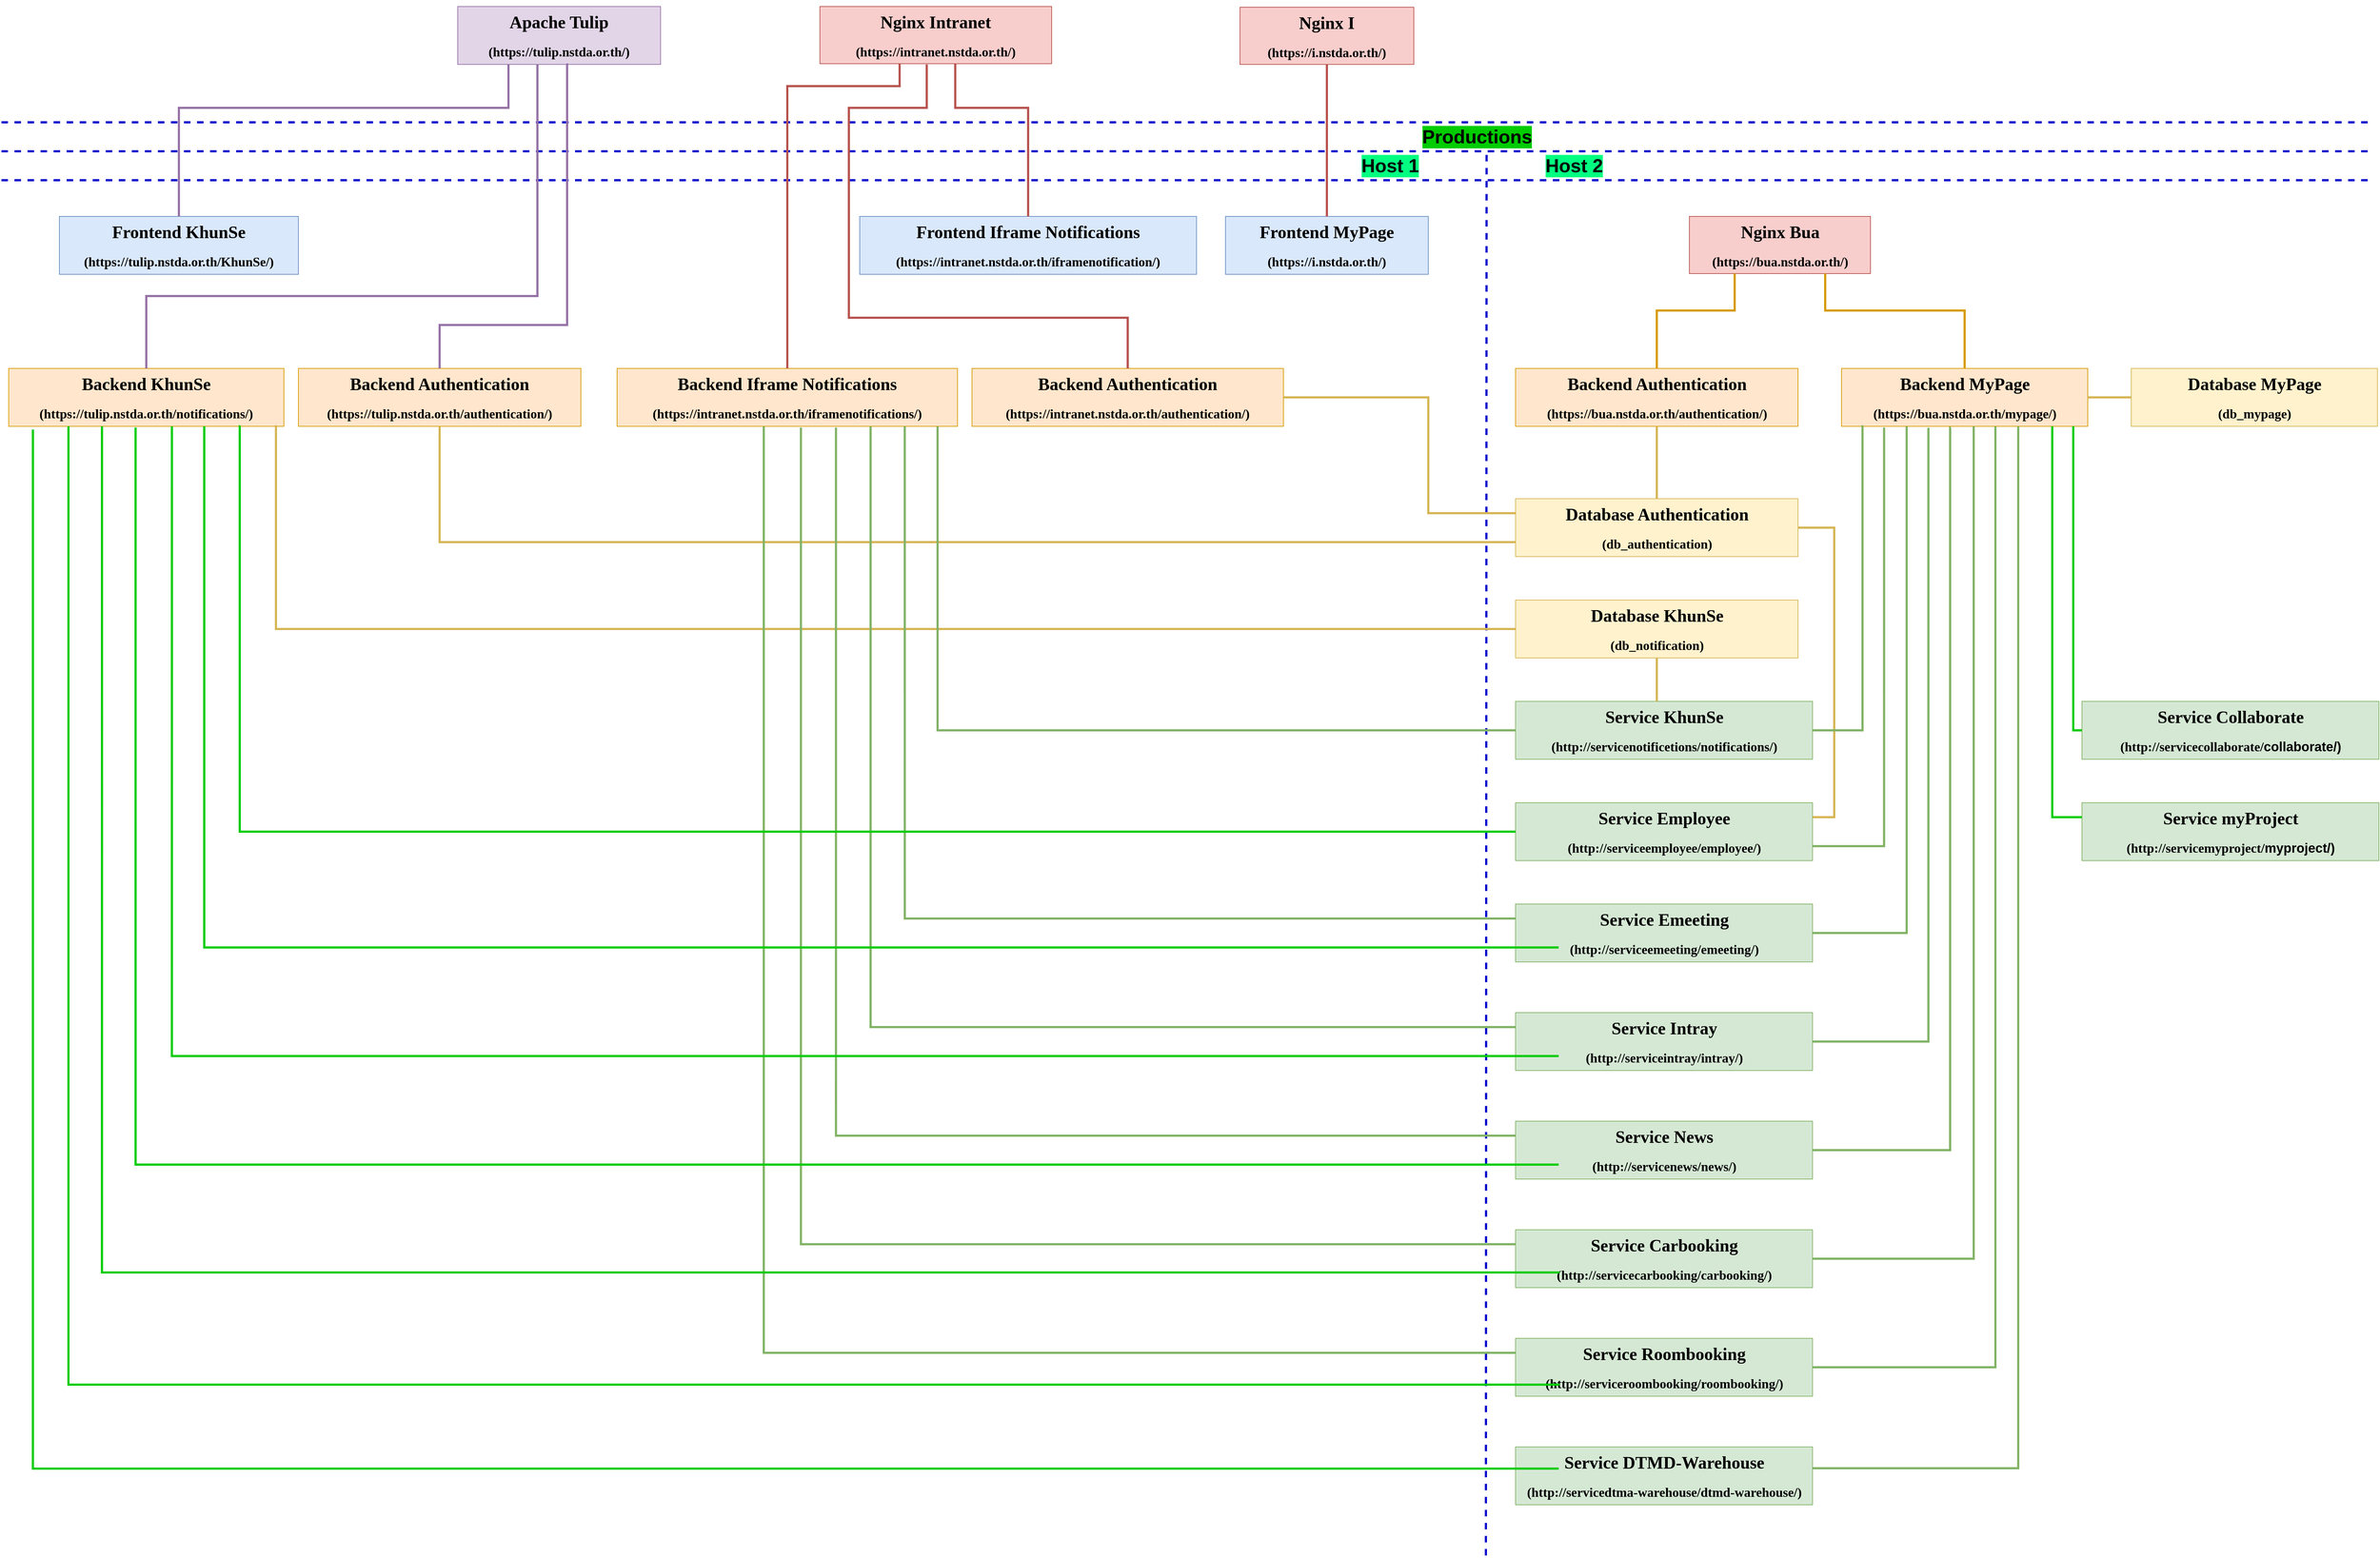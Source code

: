 <mxfile version="12.0.2" type="github" pages="1"><diagram id="PuvWTiWuYBsvPE7_PsKm" name="Page-1"><mxGraphModel dx="5520" dy="2437" grid="1" gridSize="10" guides="1" tooltips="1" connect="1" arrows="1" fold="1" page="1" pageScale="1" pageWidth="827" pageHeight="1169" math="0" shadow="0"><root><mxCell id="0"/><mxCell id="1" parent="0"/><mxCell id="FU3L2KJ_LTW0EthmkaDW-1" value="&lt;h1&gt;&lt;font face=&quot;Tahoma&quot;&gt;Frontend Iframe Notifications&lt;/font&gt;&lt;/h1&gt;&lt;h2&gt;&lt;font face=&quot;Tahoma&quot;&gt;(https://intranet.nstda.or.th/iframenotification/)&lt;/font&gt;&lt;/h2&gt;" style="rounded=0;whiteSpace=wrap;html=1;fillColor=#dae8fc;strokeColor=#6c8ebf;" parent="1" vertex="1"><mxGeometry x="375" y="330" width="465" height="80" as="geometry"/></mxCell><mxCell id="FU3L2KJ_LTW0EthmkaDW-2" value="&lt;h1&gt;&lt;font face=&quot;Tahoma&quot;&gt;Frontend KhunSe&lt;/font&gt;&lt;/h1&gt;&lt;h2&gt;&lt;font face=&quot;Tahoma&quot;&gt;(https://tulip.nstda.or.th/KhunSe/)&lt;/font&gt;&lt;/h2&gt;" style="rounded=0;whiteSpace=wrap;html=1;fillColor=#dae8fc;strokeColor=#6c8ebf;" parent="1" vertex="1"><mxGeometry x="-730" y="330" width="330" height="80" as="geometry"/></mxCell><mxCell id="FU3L2KJ_LTW0EthmkaDW-3" value="&lt;h1&gt;&lt;font face=&quot;Tahoma&quot;&gt;Frontend MyPage&lt;/font&gt;&lt;/h1&gt;&lt;h2&gt;&lt;font face=&quot;Tahoma&quot;&gt;(https://i.nstda.or.th/)&lt;/font&gt;&lt;/h2&gt;" style="rounded=0;whiteSpace=wrap;html=1;fillColor=#dae8fc;strokeColor=#6c8ebf;" parent="1" vertex="1"><mxGeometry x="880" y="330" width="280" height="80" as="geometry"/></mxCell><mxCell id="FU3L2KJ_LTW0EthmkaDW-4" value="&lt;h1&gt;&lt;font face=&quot;Tahoma&quot;&gt;Backend KhunSe&lt;/font&gt;&lt;/h1&gt;&lt;h2&gt;&lt;font face=&quot;Tahoma&quot;&gt;(https://tulip.nstda.or.th/notifications/)&lt;/font&gt;&lt;/h2&gt;" style="rounded=0;whiteSpace=wrap;html=1;fillColor=#ffe6cc;strokeColor=#d79b00;" parent="1" vertex="1"><mxGeometry x="-800" y="540" width="380" height="80" as="geometry"/></mxCell><mxCell id="FU3L2KJ_LTW0EthmkaDW-5" style="edgeStyle=orthogonalEdgeStyle;rounded=0;orthogonalLoop=1;jettySize=auto;html=1;exitX=0.584;exitY=1;exitDx=0;exitDy=0;entryX=0.5;entryY=0;entryDx=0;entryDy=0;strokeColor=#b85450;strokeWidth=3;fontSize=26;endArrow=none;endFill=0;fillColor=#f8cecc;exitPerimeter=0;" parent="1" source="FU3L2KJ_LTW0EthmkaDW-6" target="FU3L2KJ_LTW0EthmkaDW-1" edge="1"><mxGeometry relative="1" as="geometry"><Array as="points"><mxPoint x="507" y="180"/><mxPoint x="608" y="180"/></Array></mxGeometry></mxCell><mxCell id="FU3L2KJ_LTW0EthmkaDW-6" value="&lt;h1&gt;&lt;font face=&quot;Tahoma&quot;&gt;Nginx Intranet&lt;/font&gt;&lt;/h1&gt;&lt;h2&gt;&lt;font face=&quot;Tahoma&quot;&gt;(https://intranet.nstda.or.th/)&lt;/font&gt;&lt;/h2&gt;" style="rounded=0;whiteSpace=wrap;html=1;fillColor=#f8cecc;strokeColor=#b85450;" parent="1" vertex="1"><mxGeometry x="320" y="40" width="320" height="79" as="geometry"/></mxCell><mxCell id="FU3L2KJ_LTW0EthmkaDW-7" value="&lt;h1&gt;&lt;font face=&quot;Tahoma&quot;&gt;Apache Tulip&lt;/font&gt;&lt;/h1&gt;&lt;h2&gt;&lt;font face=&quot;Tahoma&quot;&gt;(https://tulip.nstda.or.th/)&lt;/font&gt;&lt;/h2&gt;" style="rounded=0;whiteSpace=wrap;html=1;fillColor=#e1d5e7;strokeColor=#9673a6;" parent="1" vertex="1"><mxGeometry x="-180" y="40" width="280" height="80" as="geometry"/></mxCell><mxCell id="FU3L2KJ_LTW0EthmkaDW-8" value="&lt;h1&gt;&lt;font face=&quot;Tahoma&quot;&gt;Backend Authentication&lt;/font&gt;&lt;/h1&gt;&lt;h2&gt;&lt;font face=&quot;Tahoma&quot;&gt;(https://tulip.nstda.or.th/authentication/)&lt;/font&gt;&lt;/h2&gt;" style="rounded=0;whiteSpace=wrap;html=1;fillColor=#ffe6cc;strokeColor=#d79b00;" parent="1" vertex="1"><mxGeometry x="-400" y="540" width="390" height="80" as="geometry"/></mxCell><mxCell id="FU3L2KJ_LTW0EthmkaDW-9" value="" style="endArrow=none;dashed=1;html=1;strokeColor=#0000CC;strokeWidth=3;" parent="1" edge="1"><mxGeometry width="50" height="50" relative="1" as="geometry"><mxPoint x="-810" y="240" as="sourcePoint"/><mxPoint x="2460" y="240" as="targetPoint"/></mxGeometry></mxCell><mxCell id="FU3L2KJ_LTW0EthmkaDW-10" value="&lt;b style=&quot;font-size: 26px;&quot;&gt;&lt;font style=&quot;font-size: 26px;&quot;&gt;Host 1&lt;/font&gt;&lt;/b&gt;" style="text;html=1;resizable=0;points=[];align=center;verticalAlign=middle;labelBackgroundColor=#00FF80;fontSize=26;" parent="FU3L2KJ_LTW0EthmkaDW-9" vertex="1" connectable="0"><mxGeometry x="-0.139" y="-10" relative="1" as="geometry"><mxPoint x="509.5" y="10" as="offset"/></mxGeometry></mxCell><mxCell id="FU3L2KJ_LTW0EthmkaDW-11" value="&lt;h1&gt;&lt;font face=&quot;Tahoma&quot;&gt;Nginx I&lt;/font&gt;&lt;/h1&gt;&lt;h2&gt;&lt;font face=&quot;Tahoma&quot;&gt;(https://i.nstda.or.th/)&lt;/font&gt;&lt;/h2&gt;" style="rounded=0;whiteSpace=wrap;html=1;fillColor=#f8cecc;strokeColor=#b85450;" parent="1" vertex="1"><mxGeometry x="900" y="41" width="240" height="79" as="geometry"/></mxCell><mxCell id="FU3L2KJ_LTW0EthmkaDW-12" value="" style="endArrow=none;dashed=1;html=1;strokeColor=#0000CC;strokeWidth=3;" parent="1" edge="1"><mxGeometry width="50" height="50" relative="1" as="geometry"><mxPoint x="-810" y="280" as="sourcePoint"/><mxPoint x="2460" y="280" as="targetPoint"/></mxGeometry></mxCell><mxCell id="FU3L2KJ_LTW0EthmkaDW-13" value="" style="endArrow=none;dashed=1;html=1;strokeColor=#0000CC;strokeWidth=3;" parent="1" edge="1"><mxGeometry width="50" height="50" relative="1" as="geometry"><mxPoint x="1239.5" y="2180" as="sourcePoint"/><mxPoint x="1240.5" y="240" as="targetPoint"/></mxGeometry></mxCell><mxCell id="FU3L2KJ_LTW0EthmkaDW-14" value="&lt;h1&gt;&lt;font face=&quot;Tahoma&quot;&gt;Nginx Bua&lt;/font&gt;&lt;/h1&gt;&lt;h2&gt;&lt;font face=&quot;Tahoma&quot;&gt;(https://bua.nstda.or.th/)&lt;/font&gt;&lt;/h2&gt;" style="rounded=0;whiteSpace=wrap;html=1;fillColor=#f8cecc;strokeColor=#b85450;" parent="1" vertex="1"><mxGeometry x="1520.5" y="330" width="250" height="79" as="geometry"/></mxCell><mxCell id="FU3L2KJ_LTW0EthmkaDW-15" value="" style="endArrow=none;dashed=1;html=1;strokeColor=#0000CC;strokeWidth=3;" parent="1" edge="1"><mxGeometry width="50" height="50" relative="1" as="geometry"><mxPoint x="-810" y="200" as="sourcePoint"/><mxPoint x="2460" y="200" as="targetPoint"/></mxGeometry></mxCell><mxCell id="FU3L2KJ_LTW0EthmkaDW-16" value="&lt;b style=&quot;font-size: 26px&quot;&gt;&lt;font style=&quot;font-size: 26px&quot;&gt;Productions&lt;/font&gt;&lt;/b&gt;" style="text;html=1;resizable=0;points=[];align=center;verticalAlign=middle;labelBackgroundColor=#00CC00;fontSize=26;" parent="FU3L2KJ_LTW0EthmkaDW-15" vertex="1" connectable="0"><mxGeometry x="-0.139" y="-10" relative="1" as="geometry"><mxPoint x="629.5" y="10" as="offset"/></mxGeometry></mxCell><mxCell id="FU3L2KJ_LTW0EthmkaDW-17" value="&lt;b style=&quot;font-size: 26px&quot;&gt;&lt;font style=&quot;font-size: 26px&quot;&gt;Host 2&lt;/font&gt;&lt;/b&gt;" style="text;html=1;resizable=0;points=[];align=center;verticalAlign=middle;labelBackgroundColor=#00FF80;fontSize=26;" parent="1" vertex="1" connectable="0"><mxGeometry x="1376.548" y="249.195" as="geometry"><mxPoint x="-16" y="10.5" as="offset"/></mxGeometry></mxCell><mxCell id="FU3L2KJ_LTW0EthmkaDW-18" style="edgeStyle=orthogonalEdgeStyle;rounded=0;orthogonalLoop=1;jettySize=auto;html=1;exitX=0.25;exitY=1;exitDx=0;exitDy=0;entryX=0.5;entryY=0;entryDx=0;entryDy=0;strokeColor=#9673a6;strokeWidth=3;fontSize=26;endArrow=none;endFill=0;fillColor=#e1d5e7;" parent="1" source="FU3L2KJ_LTW0EthmkaDW-7" target="FU3L2KJ_LTW0EthmkaDW-2" edge="1"><mxGeometry relative="1" as="geometry"><mxPoint x="-233" y="100" as="sourcePoint"/><mxPoint x="-500" y="309" as="targetPoint"/><Array as="points"><mxPoint x="-110" y="180"/><mxPoint x="-565" y="180"/></Array></mxGeometry></mxCell><mxCell id="FU3L2KJ_LTW0EthmkaDW-19" style="edgeStyle=orthogonalEdgeStyle;rounded=0;orthogonalLoop=1;jettySize=auto;html=1;exitX=0.25;exitY=1;exitDx=0;exitDy=0;entryX=0.5;entryY=0;entryDx=0;entryDy=0;strokeColor=#9673a6;strokeWidth=3;fontSize=26;endArrow=none;endFill=0;fillColor=#e1d5e7;" parent="1" target="FU3L2KJ_LTW0EthmkaDW-4" edge="1"><mxGeometry relative="1" as="geometry"><mxPoint x="-70" y="120" as="sourcePoint"/><mxPoint x="-230" y="331" as="targetPoint"/><Array as="points"><mxPoint x="-70" y="440"/><mxPoint x="-610" y="440"/></Array></mxGeometry></mxCell><mxCell id="FU3L2KJ_LTW0EthmkaDW-20" style="edgeStyle=orthogonalEdgeStyle;rounded=0;orthogonalLoop=1;jettySize=auto;html=1;exitX=0.25;exitY=1;exitDx=0;exitDy=0;entryX=0.5;entryY=0;entryDx=0;entryDy=0;strokeColor=#9673a6;strokeWidth=3;fontSize=26;endArrow=none;endFill=0;fillColor=#e1d5e7;" parent="1" target="FU3L2KJ_LTW0EthmkaDW-8" edge="1"><mxGeometry relative="1" as="geometry"><mxPoint x="-30" y="120" as="sourcePoint"/><mxPoint x="-569" y="539" as="targetPoint"/><Array as="points"><mxPoint x="-29" y="480"/><mxPoint x="-205" y="480"/></Array></mxGeometry></mxCell><mxCell id="FU3L2KJ_LTW0EthmkaDW-21" value="&lt;h1&gt;&lt;font face=&quot;Tahoma&quot;&gt;Backend Iframe Notifications&lt;/font&gt;&lt;/h1&gt;&lt;h2&gt;&lt;font face=&quot;Tahoma&quot;&gt;(https://intranet.nstda.or.th/iframenotifications/)&lt;/font&gt;&lt;/h2&gt;" style="rounded=0;whiteSpace=wrap;html=1;fillColor=#ffe6cc;strokeColor=#d79b00;" parent="1" vertex="1"><mxGeometry x="40" y="540" width="470" height="80" as="geometry"/></mxCell><mxCell id="FU3L2KJ_LTW0EthmkaDW-22" value="&lt;h1&gt;&lt;font face=&quot;Tahoma&quot;&gt;Backend Authentication&lt;/font&gt;&lt;/h1&gt;&lt;h2&gt;&lt;font face=&quot;Tahoma&quot;&gt;(https://intranet.nstda.or.th/authentication/)&lt;/font&gt;&lt;/h2&gt;" style="rounded=0;whiteSpace=wrap;html=1;fillColor=#ffe6cc;strokeColor=#d79b00;" parent="1" vertex="1"><mxGeometry x="530" y="540" width="430" height="80" as="geometry"/></mxCell><mxCell id="FU3L2KJ_LTW0EthmkaDW-23" style="edgeStyle=orthogonalEdgeStyle;rounded=0;orthogonalLoop=1;jettySize=auto;html=1;entryX=0.5;entryY=0;entryDx=0;entryDy=0;strokeColor=#b85450;strokeWidth=3;fontSize=26;endArrow=none;endFill=0;fillColor=#f8cecc;" parent="1" target="FU3L2KJ_LTW0EthmkaDW-22" edge="1"><mxGeometry relative="1" as="geometry"><mxPoint x="467.5" y="120" as="sourcePoint"/><mxPoint x="618" y="340" as="targetPoint"/><Array as="points"><mxPoint x="468" y="180"/><mxPoint x="360" y="180"/><mxPoint x="360" y="470"/><mxPoint x="745" y="470"/></Array></mxGeometry></mxCell><mxCell id="FU3L2KJ_LTW0EthmkaDW-24" style="edgeStyle=orthogonalEdgeStyle;rounded=0;orthogonalLoop=1;jettySize=auto;html=1;exitX=0.344;exitY=1;exitDx=0;exitDy=0;entryX=0.5;entryY=0;entryDx=0;entryDy=0;strokeColor=#b85450;strokeWidth=3;fontSize=26;endArrow=none;endFill=0;fillColor=#f8cecc;exitPerimeter=0;" parent="1" source="FU3L2KJ_LTW0EthmkaDW-6" target="FU3L2KJ_LTW0EthmkaDW-21" edge="1"><mxGeometry relative="1" as="geometry"><mxPoint x="150" y="218" as="sourcePoint"/><mxPoint x="251" y="429" as="targetPoint"/><Array as="points"><mxPoint x="430" y="150"/><mxPoint x="275" y="150"/></Array></mxGeometry></mxCell><mxCell id="FU3L2KJ_LTW0EthmkaDW-25" style="edgeStyle=orthogonalEdgeStyle;rounded=0;orthogonalLoop=1;jettySize=auto;html=1;exitX=0.5;exitY=1;exitDx=0;exitDy=0;entryX=0.5;entryY=0;entryDx=0;entryDy=0;strokeColor=#b85450;strokeWidth=3;fontSize=26;endArrow=none;endFill=0;fillColor=#f8cecc;" parent="1" source="FU3L2KJ_LTW0EthmkaDW-11" target="FU3L2KJ_LTW0EthmkaDW-3" edge="1"><mxGeometry relative="1" as="geometry"><mxPoint x="517" y="129" as="sourcePoint"/><mxPoint x="618" y="340" as="targetPoint"/><Array as="points"><mxPoint x="1020" y="160"/><mxPoint x="1020" y="160"/></Array></mxGeometry></mxCell><mxCell id="FU3L2KJ_LTW0EthmkaDW-26" value="&lt;h1&gt;&lt;font face=&quot;Tahoma&quot;&gt;Backend Authentication&lt;/font&gt;&lt;/h1&gt;&lt;h2&gt;&lt;font face=&quot;Tahoma&quot;&gt;(https://bua.nstda.or.th/authentication/)&lt;/font&gt;&lt;/h2&gt;" style="rounded=0;whiteSpace=wrap;html=1;fillColor=#ffe6cc;strokeColor=#d79b00;" parent="1" vertex="1"><mxGeometry x="1280.5" y="540" width="390" height="80" as="geometry"/></mxCell><mxCell id="FU3L2KJ_LTW0EthmkaDW-27" style="edgeStyle=orthogonalEdgeStyle;rounded=0;orthogonalLoop=1;jettySize=auto;html=1;exitX=0.25;exitY=1;exitDx=0;exitDy=0;entryX=0.5;entryY=0;entryDx=0;entryDy=0;strokeColor=#d79b00;strokeWidth=3;fontSize=26;endArrow=none;endFill=0;fillColor=#ffe6cc;" parent="1" source="FU3L2KJ_LTW0EthmkaDW-14" target="FU3L2KJ_LTW0EthmkaDW-26" edge="1"><mxGeometry relative="1" as="geometry"><mxPoint x="457.5" y="129" as="sourcePoint"/><mxPoint x="558.5" y="340" as="targetPoint"/><Array as="points"><mxPoint x="1583.5" y="460"/><mxPoint x="1475.5" y="460"/></Array></mxGeometry></mxCell><mxCell id="FU3L2KJ_LTW0EthmkaDW-28" value="&lt;h1&gt;&lt;font face=&quot;Tahoma&quot;&gt;Backend MyPage&lt;/font&gt;&lt;/h1&gt;&lt;h2&gt;&lt;font face=&quot;Tahoma&quot;&gt;(https://bua.nstda.or.th/mypage/)&lt;/font&gt;&lt;/h2&gt;" style="rounded=0;whiteSpace=wrap;html=1;fillColor=#ffe6cc;strokeColor=#d79b00;" parent="1" vertex="1"><mxGeometry x="1730.5" y="540" width="340" height="80" as="geometry"/></mxCell><mxCell id="FU3L2KJ_LTW0EthmkaDW-29" style="edgeStyle=orthogonalEdgeStyle;rounded=0;orthogonalLoop=1;jettySize=auto;html=1;exitX=0.75;exitY=1;exitDx=0;exitDy=0;entryX=0.5;entryY=0;entryDx=0;entryDy=0;strokeColor=#d79b00;strokeWidth=3;fontSize=26;endArrow=none;endFill=0;fillColor=#ffe6cc;" parent="1" source="FU3L2KJ_LTW0EthmkaDW-14" target="FU3L2KJ_LTW0EthmkaDW-28" edge="1"><mxGeometry relative="1" as="geometry"><mxPoint x="1593.5" y="419" as="sourcePoint"/><mxPoint x="1485.5" y="550" as="targetPoint"/><Array as="points"><mxPoint x="1708.5" y="460"/><mxPoint x="1900.5" y="460"/></Array></mxGeometry></mxCell><mxCell id="FU3L2KJ_LTW0EthmkaDW-30" value="&lt;h1&gt;&lt;font face=&quot;Tahoma&quot;&gt;Database Authentication&lt;/font&gt;&lt;/h1&gt;&lt;div&gt;&lt;h2&gt;&lt;font face=&quot;Tahoma&quot;&gt;(db_authentication)&lt;/font&gt;&lt;/h2&gt;&lt;/div&gt;" style="rounded=0;whiteSpace=wrap;html=1;fillColor=#fff2cc;strokeColor=#d6b656;" parent="1" vertex="1"><mxGeometry x="1280.5" y="720" width="390" height="80" as="geometry"/></mxCell><mxCell id="FU3L2KJ_LTW0EthmkaDW-31" style="edgeStyle=orthogonalEdgeStyle;rounded=0;orthogonalLoop=1;jettySize=auto;html=1;exitX=0.5;exitY=1;exitDx=0;exitDy=0;entryX=0.5;entryY=0;entryDx=0;entryDy=0;strokeColor=#d6b656;strokeWidth=3;fontSize=26;endArrow=none;endFill=0;fillColor=#fff2cc;" parent="1" source="FU3L2KJ_LTW0EthmkaDW-26" target="FU3L2KJ_LTW0EthmkaDW-30" edge="1"><mxGeometry relative="1" as="geometry"><mxPoint x="1557.857" y="628.714" as="sourcePoint"/><mxPoint x="1450.714" y="760.143" as="targetPoint"/><Array as="points"><mxPoint x="1475.5" y="700"/><mxPoint x="1475.5" y="700"/></Array></mxGeometry></mxCell><mxCell id="FU3L2KJ_LTW0EthmkaDW-32" style="edgeStyle=orthogonalEdgeStyle;rounded=0;orthogonalLoop=1;jettySize=auto;html=1;exitX=1;exitY=0.5;exitDx=0;exitDy=0;entryX=0;entryY=0.25;entryDx=0;entryDy=0;strokeColor=#d6b656;strokeWidth=3;fontSize=26;endArrow=none;endFill=0;fillColor=#fff2cc;" parent="1" source="FU3L2KJ_LTW0EthmkaDW-22" target="FU3L2KJ_LTW0EthmkaDW-30" edge="1"><mxGeometry relative="1" as="geometry"><mxPoint x="1544.714" y="630.143" as="sourcePoint"/><mxPoint x="1544.714" y="730.143" as="targetPoint"/><Array as="points"><mxPoint x="1160" y="580"/><mxPoint x="1160" y="740"/></Array></mxGeometry></mxCell><mxCell id="FU3L2KJ_LTW0EthmkaDW-33" style="edgeStyle=orthogonalEdgeStyle;rounded=0;orthogonalLoop=1;jettySize=auto;html=1;exitX=0.5;exitY=1;exitDx=0;exitDy=0;entryX=0;entryY=0.75;entryDx=0;entryDy=0;strokeColor=#d6b656;strokeWidth=3;fontSize=26;endArrow=none;endFill=0;fillColor=#fff2cc;" parent="1" source="FU3L2KJ_LTW0EthmkaDW-8" target="FU3L2KJ_LTW0EthmkaDW-30" edge="1"><mxGeometry relative="1" as="geometry"><mxPoint x="899.929" y="650.143" as="sourcePoint"/><mxPoint x="1279.929" y="810.143" as="targetPoint"/><Array as="points"><mxPoint x="-205" y="780"/></Array></mxGeometry></mxCell><mxCell id="FU3L2KJ_LTW0EthmkaDW-34" value="&lt;h1&gt;&lt;font face=&quot;Tahoma&quot;&gt;Database KhunSe&lt;/font&gt;&lt;/h1&gt;&lt;div&gt;&lt;h2&gt;&lt;font face=&quot;Tahoma&quot;&gt;(db_notification)&lt;/font&gt;&lt;/h2&gt;&lt;/div&gt;" style="rounded=0;whiteSpace=wrap;html=1;fillColor=#fff2cc;strokeColor=#d6b656;" parent="1" vertex="1"><mxGeometry x="1280.5" y="860" width="390" height="80" as="geometry"/></mxCell><mxCell id="FU3L2KJ_LTW0EthmkaDW-35" value="&lt;h1&gt;&lt;font face=&quot;Tahoma&quot;&gt;Database MyPage&lt;/font&gt;&lt;/h1&gt;&lt;div&gt;&lt;h2&gt;&lt;font face=&quot;Tahoma&quot;&gt;(db_mypage)&lt;/font&gt;&lt;/h2&gt;&lt;/div&gt;" style="rounded=0;whiteSpace=wrap;html=1;fillColor=#fff2cc;strokeColor=#d6b656;" parent="1" vertex="1"><mxGeometry x="2130.5" y="540" width="340" height="80" as="geometry"/></mxCell><mxCell id="FU3L2KJ_LTW0EthmkaDW-36" style="edgeStyle=orthogonalEdgeStyle;rounded=0;orthogonalLoop=1;jettySize=auto;html=1;strokeColor=#d6b656;strokeWidth=3;fontSize=26;endArrow=none;endFill=0;fillColor=#fff2cc;entryX=0;entryY=0.5;entryDx=0;entryDy=0;" parent="1" target="FU3L2KJ_LTW0EthmkaDW-35" edge="1"><mxGeometry relative="1" as="geometry"><mxPoint x="2070.5" y="580" as="sourcePoint"/><mxPoint x="1898.5" y="722" as="targetPoint"/><Array as="points"><mxPoint x="2100.5" y="580"/><mxPoint x="2100.5" y="580"/></Array></mxGeometry></mxCell><mxCell id="FU3L2KJ_LTW0EthmkaDW-37" style="edgeStyle=orthogonalEdgeStyle;rounded=0;orthogonalLoop=1;jettySize=auto;html=1;entryX=0;entryY=0.5;entryDx=0;entryDy=0;strokeColor=#d6b656;strokeWidth=3;fontSize=26;endArrow=none;endFill=0;fillColor=#fff2cc;" parent="1" target="FU3L2KJ_LTW0EthmkaDW-34" edge="1"><mxGeometry relative="1" as="geometry"><mxPoint x="-430" y="620" as="sourcePoint"/><mxPoint x="1350.429" y="790.143" as="targetPoint"/><Array as="points"><mxPoint x="-431" y="900"/></Array></mxGeometry></mxCell><mxCell id="FU3L2KJ_LTW0EthmkaDW-38" value="&lt;h1&gt;&lt;font face=&quot;Tahoma&quot;&gt;Service KhunSe&lt;/font&gt;&lt;/h1&gt;&lt;h2&gt;&lt;font face=&quot;Tahoma&quot;&gt;(http://servicenotificetions/notifications/)&lt;/font&gt;&lt;/h2&gt;" style="rounded=0;whiteSpace=wrap;html=1;fillColor=#d5e8d4;strokeColor=#82b366;" parent="1" vertex="1"><mxGeometry x="1280.5" y="1000" width="410" height="80" as="geometry"/></mxCell><mxCell id="FU3L2KJ_LTW0EthmkaDW-39" style="edgeStyle=orthogonalEdgeStyle;rounded=0;orthogonalLoop=1;jettySize=auto;html=1;exitX=0.5;exitY=1;exitDx=0;exitDy=0;strokeColor=#d6b656;strokeWidth=3;fontSize=26;endArrow=none;endFill=0;fillColor=#fff2cc;" parent="1" source="FU3L2KJ_LTW0EthmkaDW-34" edge="1"><mxGeometry relative="1" as="geometry"><mxPoint x="1485.214" y="630.143" as="sourcePoint"/><mxPoint x="1475.5" y="1000" as="targetPoint"/><Array as="points"><mxPoint x="1475.5" y="990"/><mxPoint x="1475.5" y="990"/></Array></mxGeometry></mxCell><mxCell id="FU3L2KJ_LTW0EthmkaDW-40" value="&lt;h1&gt;&lt;font face=&quot;Tahoma&quot;&gt;Service Employee&lt;/font&gt;&lt;/h1&gt;&lt;h2&gt;&lt;font face=&quot;Tahoma&quot;&gt;(http://serviceemployee/employee/)&lt;/font&gt;&lt;/h2&gt;" style="rounded=0;whiteSpace=wrap;html=1;fillColor=#d5e8d4;strokeColor=#82b366;" parent="1" vertex="1"><mxGeometry x="1280.5" y="1140" width="410" height="80" as="geometry"/></mxCell><mxCell id="FU3L2KJ_LTW0EthmkaDW-41" style="edgeStyle=orthogonalEdgeStyle;rounded=0;orthogonalLoop=1;jettySize=auto;html=1;exitX=1;exitY=0.5;exitDx=0;exitDy=0;strokeColor=#d6b656;strokeWidth=3;fontSize=26;endArrow=none;endFill=0;fillColor=#fff2cc;entryX=1;entryY=0.25;entryDx=0;entryDy=0;" parent="1" source="FU3L2KJ_LTW0EthmkaDW-30" target="FU3L2KJ_LTW0EthmkaDW-40" edge="1"><mxGeometry relative="1" as="geometry"><mxPoint x="1485.214" y="950.143" as="sourcePoint"/><mxPoint x="1485.214" y="1010.143" as="targetPoint"/><Array as="points"><mxPoint x="1720.5" y="760"/><mxPoint x="1720.5" y="1160"/></Array></mxGeometry></mxCell><mxCell id="FU3L2KJ_LTW0EthmkaDW-42" value="&lt;h1&gt;&lt;font face=&quot;Tahoma&quot;&gt;Service Emeeting&lt;/font&gt;&lt;/h1&gt;&lt;h2&gt;&lt;font face=&quot;Tahoma&quot;&gt;(http://serviceemeeting/emeeting/)&lt;/font&gt;&lt;/h2&gt;" style="rounded=0;whiteSpace=wrap;html=1;fillColor=#d5e8d4;strokeColor=#82b366;" parent="1" vertex="1"><mxGeometry x="1280.5" y="1280" width="410" height="80" as="geometry"/></mxCell><mxCell id="FU3L2KJ_LTW0EthmkaDW-43" value="&lt;h1&gt;&lt;font face=&quot;Tahoma&quot;&gt;Service Intray&lt;/font&gt;&lt;/h1&gt;&lt;h2&gt;&lt;font face=&quot;Tahoma&quot;&gt;(http://serviceintray/intray/)&lt;/font&gt;&lt;/h2&gt;" style="rounded=0;whiteSpace=wrap;html=1;fillColor=#d5e8d4;strokeColor=#82b366;" parent="1" vertex="1"><mxGeometry x="1280.5" y="1430" width="410" height="80" as="geometry"/></mxCell><mxCell id="FU3L2KJ_LTW0EthmkaDW-44" value="&lt;h1&gt;&lt;font face=&quot;Tahoma&quot;&gt;Service News&lt;/font&gt;&lt;/h1&gt;&lt;h2&gt;&lt;font face=&quot;Tahoma&quot;&gt;(http://servicenews/news/)&lt;/font&gt;&lt;/h2&gt;" style="rounded=0;whiteSpace=wrap;html=1;fillColor=#d5e8d4;strokeColor=#82b366;" parent="1" vertex="1"><mxGeometry x="1280.5" y="1580" width="410" height="80" as="geometry"/></mxCell><mxCell id="FU3L2KJ_LTW0EthmkaDW-45" value="&lt;h1&gt;&lt;font face=&quot;Tahoma&quot;&gt;Service Carbooking&lt;/font&gt;&lt;/h1&gt;&lt;h2&gt;&lt;font face=&quot;Tahoma&quot;&gt;(http://servicecarbooking/carbooking/)&lt;/font&gt;&lt;/h2&gt;" style="rounded=0;whiteSpace=wrap;html=1;fillColor=#d5e8d4;strokeColor=#82b366;" parent="1" vertex="1"><mxGeometry x="1280.5" y="1730" width="410" height="80" as="geometry"/></mxCell><mxCell id="FU3L2KJ_LTW0EthmkaDW-46" value="&lt;h1&gt;&lt;font face=&quot;Tahoma&quot;&gt;Service Roombooking&lt;/font&gt;&lt;/h1&gt;&lt;h2&gt;&lt;font face=&quot;Tahoma&quot;&gt;(http://serviceroombooking/roombooking/)&lt;/font&gt;&lt;/h2&gt;" style="rounded=0;whiteSpace=wrap;html=1;fillColor=#d5e8d4;strokeColor=#82b366;" parent="1" vertex="1"><mxGeometry x="1280.5" y="1880" width="410" height="80" as="geometry"/></mxCell><mxCell id="FU3L2KJ_LTW0EthmkaDW-47" style="edgeStyle=orthogonalEdgeStyle;rounded=0;orthogonalLoop=1;jettySize=auto;html=1;strokeColor=#82b366;strokeWidth=3;fontSize=26;endArrow=none;endFill=0;fillColor=#d5e8d4;entryX=0;entryY=0.5;entryDx=0;entryDy=0;" parent="1" target="FU3L2KJ_LTW0EthmkaDW-38" edge="1"><mxGeometry relative="1" as="geometry"><mxPoint x="482.5" y="620" as="sourcePoint"/><mxPoint x="1340" y="1020" as="targetPoint"/><Array as="points"><mxPoint x="482" y="1040"/></Array></mxGeometry></mxCell><mxCell id="FU3L2KJ_LTW0EthmkaDW-48" style="edgeStyle=orthogonalEdgeStyle;rounded=0;orthogonalLoop=1;jettySize=auto;html=1;exitX=0.845;exitY=1;exitDx=0;exitDy=0;strokeColor=#82b366;strokeWidth=3;fontSize=26;endArrow=none;endFill=0;fillColor=#d5e8d4;entryX=0;entryY=0.25;entryDx=0;entryDy=0;exitPerimeter=0;" parent="1" source="FU3L2KJ_LTW0EthmkaDW-21" target="FU3L2KJ_LTW0EthmkaDW-42" edge="1"><mxGeometry relative="1" as="geometry"><mxPoint x="402" y="630" as="sourcePoint"/><mxPoint x="1350.333" y="1050" as="targetPoint"/><Array as="points"><mxPoint x="437" y="1300"/></Array></mxGeometry></mxCell><mxCell id="FU3L2KJ_LTW0EthmkaDW-49" style="edgeStyle=orthogonalEdgeStyle;rounded=0;orthogonalLoop=1;jettySize=auto;html=1;strokeColor=#82b366;strokeWidth=3;fontSize=26;endArrow=none;endFill=0;fillColor=#d5e8d4;entryX=0;entryY=0.25;entryDx=0;entryDy=0;" parent="1" target="FU3L2KJ_LTW0EthmkaDW-43" edge="1"><mxGeometry relative="1" as="geometry"><mxPoint x="390" y="620" as="sourcePoint"/><mxPoint x="1290" y="1420" as="targetPoint"/><Array as="points"><mxPoint x="390" y="1450"/></Array></mxGeometry></mxCell><mxCell id="FU3L2KJ_LTW0EthmkaDW-50" style="edgeStyle=orthogonalEdgeStyle;rounded=0;orthogonalLoop=1;jettySize=auto;html=1;strokeColor=#82b366;strokeWidth=3;fontSize=26;endArrow=none;endFill=0;fillColor=#d5e8d4;entryX=0;entryY=0.25;entryDx=0;entryDy=0;exitX=0.643;exitY=1.021;exitDx=0;exitDy=0;exitPerimeter=0;" parent="1" source="FU3L2KJ_LTW0EthmkaDW-21" target="FU3L2KJ_LTW0EthmkaDW-44" edge="1"><mxGeometry relative="1" as="geometry"><mxPoint x="290" y="650" as="sourcePoint"/><mxPoint x="1292.833" y="1480" as="targetPoint"/><Array as="points"><mxPoint x="342" y="1600"/></Array></mxGeometry></mxCell><mxCell id="FU3L2KJ_LTW0EthmkaDW-51" style="edgeStyle=orthogonalEdgeStyle;rounded=0;orthogonalLoop=1;jettySize=auto;html=1;strokeColor=#82b366;strokeWidth=3;fontSize=26;endArrow=none;endFill=0;fillColor=#d5e8d4;entryX=0;entryY=0.25;entryDx=0;entryDy=0;exitX=0.54;exitY=1.021;exitDx=0;exitDy=0;exitPerimeter=0;" parent="1" source="FU3L2KJ_LTW0EthmkaDW-21" target="FU3L2KJ_LTW0EthmkaDW-45" edge="1"><mxGeometry relative="1" as="geometry"><mxPoint x="294" y="660" as="sourcePoint"/><mxPoint x="1292.333" y="1738.5" as="targetPoint"/><Array as="points"><mxPoint x="294" y="1750"/></Array></mxGeometry></mxCell><mxCell id="FU3L2KJ_LTW0EthmkaDW-52" style="edgeStyle=orthogonalEdgeStyle;rounded=0;orthogonalLoop=1;jettySize=auto;html=1;strokeColor=#82b366;strokeWidth=3;fontSize=26;endArrow=none;endFill=0;fillColor=#d5e8d4;entryX=0;entryY=0.25;entryDx=0;entryDy=0;exitX=0.54;exitY=1.021;exitDx=0;exitDy=0;exitPerimeter=0;" parent="1" target="FU3L2KJ_LTW0EthmkaDW-46" edge="1"><mxGeometry relative="1" as="geometry"><mxPoint x="242.5" y="620" as="sourcePoint"/><mxPoint x="1288.833" y="1748.5" as="targetPoint"/><Array as="points"><mxPoint x="242" y="1900"/></Array></mxGeometry></mxCell><mxCell id="FU3L2KJ_LTW0EthmkaDW-53" style="edgeStyle=orthogonalEdgeStyle;rounded=0;orthogonalLoop=1;jettySize=auto;html=1;strokeColor=#00CC00;strokeWidth=3;fontSize=26;endArrow=none;endFill=0;fillColor=#d5e8d4;entryX=0;entryY=0.5;entryDx=0;entryDy=0;" parent="1" target="FU3L2KJ_LTW0EthmkaDW-40" edge="1"><mxGeometry relative="1" as="geometry"><mxPoint x="-480" y="620" as="sourcePoint"/><mxPoint x="1340" y="1070" as="targetPoint"/><Array as="points"><mxPoint x="-481" y="1180"/></Array></mxGeometry></mxCell><mxCell id="FU3L2KJ_LTW0EthmkaDW-54" style="edgeStyle=orthogonalEdgeStyle;rounded=0;orthogonalLoop=1;jettySize=auto;html=1;strokeColor=#00CC00;strokeWidth=3;fontSize=26;endArrow=none;endFill=0;fillColor=#d5e8d4;" parent="1" edge="1"><mxGeometry relative="1" as="geometry"><mxPoint x="-530" y="620" as="sourcePoint"/><mxPoint x="1340" y="1340" as="targetPoint"/><Array as="points"><mxPoint x="-530" y="1340"/></Array></mxGeometry></mxCell><mxCell id="FU3L2KJ_LTW0EthmkaDW-55" style="edgeStyle=orthogonalEdgeStyle;rounded=0;orthogonalLoop=1;jettySize=auto;html=1;strokeColor=#00CC00;strokeWidth=3;fontSize=26;endArrow=none;endFill=0;fillColor=#d5e8d4;exitX=0.593;exitY=1;exitDx=0;exitDy=0;exitPerimeter=0;" parent="1" source="FU3L2KJ_LTW0EthmkaDW-4" edge="1"><mxGeometry relative="1" as="geometry"><mxPoint x="-530.167" y="770" as="sourcePoint"/><mxPoint x="1340" y="1490" as="targetPoint"/><Array as="points"><mxPoint x="-575" y="1490"/></Array></mxGeometry></mxCell><mxCell id="FU3L2KJ_LTW0EthmkaDW-56" style="edgeStyle=orthogonalEdgeStyle;rounded=0;orthogonalLoop=1;jettySize=auto;html=1;strokeColor=#00CC00;strokeWidth=3;fontSize=26;endArrow=none;endFill=0;fillColor=#d5e8d4;exitX=0.461;exitY=1.021;exitDx=0;exitDy=0;exitPerimeter=0;" parent="1" source="FU3L2KJ_LTW0EthmkaDW-4" edge="1"><mxGeometry relative="1" as="geometry"><mxPoint x="-575.167" y="770" as="sourcePoint"/><mxPoint x="1340" y="1640" as="targetPoint"/><Array as="points"><mxPoint x="-625" y="1640"/></Array></mxGeometry></mxCell><mxCell id="FU3L2KJ_LTW0EthmkaDW-57" style="edgeStyle=orthogonalEdgeStyle;rounded=0;orthogonalLoop=1;jettySize=auto;html=1;strokeColor=#00CC00;strokeWidth=3;fontSize=26;endArrow=none;endFill=0;fillColor=#d5e8d4;exitX=0.339;exitY=1;exitDx=0;exitDy=0;exitPerimeter=0;" parent="1" source="FU3L2KJ_LTW0EthmkaDW-4" edge="1"><mxGeometry relative="1" as="geometry"><mxPoint x="-625.167" y="770.667" as="sourcePoint"/><mxPoint x="1340" y="1790" as="targetPoint"/><Array as="points"><mxPoint x="-671" y="1789"/></Array></mxGeometry></mxCell><mxCell id="FU3L2KJ_LTW0EthmkaDW-58" style="edgeStyle=orthogonalEdgeStyle;rounded=0;orthogonalLoop=1;jettySize=auto;html=1;strokeColor=#00CC00;strokeWidth=3;fontSize=26;endArrow=none;endFill=0;fillColor=#d5e8d4;" parent="1" edge="1"><mxGeometry relative="1" as="geometry"><mxPoint x="-717.5" y="620" as="sourcePoint"/><mxPoint x="1340" y="1945" as="targetPoint"/><Array as="points"><mxPoint x="-718" y="1944"/></Array></mxGeometry></mxCell><mxCell id="FU3L2KJ_LTW0EthmkaDW-59" style="edgeStyle=orthogonalEdgeStyle;rounded=0;orthogonalLoop=1;jettySize=auto;html=1;strokeColor=#82b366;strokeWidth=3;fontSize=26;endArrow=none;endFill=0;fillColor=#d5e8d4;entryX=1;entryY=0.5;entryDx=0;entryDy=0;" parent="1" target="FU3L2KJ_LTW0EthmkaDW-38" edge="1"><mxGeometry relative="1" as="geometry"><mxPoint x="1760.5" y="620" as="sourcePoint"/><mxPoint x="2688.833" y="1130" as="targetPoint"/><Array as="points"><mxPoint x="1759.5" y="1040"/></Array></mxGeometry></mxCell><mxCell id="FU3L2KJ_LTW0EthmkaDW-60" style="edgeStyle=orthogonalEdgeStyle;rounded=0;orthogonalLoop=1;jettySize=auto;html=1;strokeColor=#82b366;strokeWidth=3;fontSize=26;endArrow=none;endFill=0;fillColor=#d5e8d4;entryX=1;entryY=0.5;entryDx=0;entryDy=0;exitX=0.173;exitY=1.021;exitDx=0;exitDy=0;exitPerimeter=0;" parent="1" source="FU3L2KJ_LTW0EthmkaDW-28" edge="1"><mxGeometry relative="1" as="geometry"><mxPoint x="1758.667" y="780" as="sourcePoint"/><mxPoint x="1690.5" y="1200" as="targetPoint"/><Array as="points"><mxPoint x="1789.5" y="1200"/></Array></mxGeometry></mxCell><mxCell id="FU3L2KJ_LTW0EthmkaDW-61" style="edgeStyle=orthogonalEdgeStyle;rounded=0;orthogonalLoop=1;jettySize=auto;html=1;strokeColor=#82b366;strokeWidth=3;fontSize=26;endArrow=none;endFill=0;fillColor=#d5e8d4;entryX=1;entryY=0.5;entryDx=0;entryDy=0;" parent="1" edge="1"><mxGeometry relative="1" as="geometry"><mxPoint x="1820.5" y="620" as="sourcePoint"/><mxPoint x="1690.5" y="1320" as="targetPoint"/><Array as="points"><mxPoint x="1820.5" y="1320"/></Array></mxGeometry></mxCell><mxCell id="FU3L2KJ_LTW0EthmkaDW-62" style="edgeStyle=orthogonalEdgeStyle;rounded=0;orthogonalLoop=1;jettySize=auto;html=1;strokeColor=#82b366;strokeWidth=3;fontSize=26;endArrow=none;endFill=0;fillColor=#d5e8d4;entryX=1;entryY=0.5;entryDx=0;entryDy=0;exitX=0.349;exitY=1.042;exitDx=0;exitDy=0;exitPerimeter=0;" parent="1" source="FU3L2KJ_LTW0EthmkaDW-28" edge="1"><mxGeometry relative="1" as="geometry"><mxPoint x="1822.333" y="770" as="sourcePoint"/><mxPoint x="1690.5" y="1470" as="targetPoint"/><Array as="points"><mxPoint x="1850.5" y="623"/><mxPoint x="1850.5" y="1470"/></Array></mxGeometry></mxCell><mxCell id="FU3L2KJ_LTW0EthmkaDW-63" style="edgeStyle=orthogonalEdgeStyle;rounded=0;orthogonalLoop=1;jettySize=auto;html=1;strokeColor=#82b366;strokeWidth=3;fontSize=26;endArrow=none;endFill=0;fillColor=#d5e8d4;entryX=1;entryY=0.5;entryDx=0;entryDy=0;" parent="1" target="FU3L2KJ_LTW0EthmkaDW-44" edge="1"><mxGeometry relative="1" as="geometry"><mxPoint x="1881.5" y="622" as="sourcePoint"/><mxPoint x="1769.833" y="1586.5" as="targetPoint"/><Array as="points"><mxPoint x="1880.5" y="1620"/></Array></mxGeometry></mxCell><mxCell id="FU3L2KJ_LTW0EthmkaDW-64" style="edgeStyle=orthogonalEdgeStyle;rounded=0;orthogonalLoop=1;jettySize=auto;html=1;strokeColor=#82b366;strokeWidth=3;fontSize=26;endArrow=none;endFill=0;fillColor=#d5e8d4;entryX=1;entryY=0.5;entryDx=0;entryDy=0;" parent="1" target="FU3L2KJ_LTW0EthmkaDW-45" edge="1"><mxGeometry relative="1" as="geometry"><mxPoint x="1913" y="620" as="sourcePoint"/><mxPoint x="1820.5" y="1720" as="targetPoint"/><Array as="points"><mxPoint x="1912.5" y="1770"/></Array></mxGeometry></mxCell><mxCell id="FU3L2KJ_LTW0EthmkaDW-65" style="edgeStyle=orthogonalEdgeStyle;rounded=0;orthogonalLoop=1;jettySize=auto;html=1;strokeColor=#82b366;strokeWidth=3;fontSize=26;endArrow=none;endFill=0;fillColor=#d5e8d4;entryX=1;entryY=0.5;entryDx=0;entryDy=0;" parent="1" edge="1"><mxGeometry relative="1" as="geometry"><mxPoint x="1943" y="620" as="sourcePoint"/><mxPoint x="1690.5" y="1920" as="targetPoint"/><Array as="points"><mxPoint x="1942.5" y="1920"/></Array></mxGeometry></mxCell><mxCell id="FU3L2KJ_LTW0EthmkaDW-66" value="&lt;h1&gt;&lt;font face=&quot;Tahoma&quot;&gt;Service Collaborate&lt;/font&gt;&lt;/h1&gt;&lt;div&gt;&lt;h2&gt;&lt;font face=&quot;Tahoma&quot;&gt;(http://servicecollaborate/&lt;/font&gt;collaborate/)&lt;/h2&gt;&lt;/div&gt;" style="rounded=0;whiteSpace=wrap;html=1;fillColor=#d5e8d4;strokeColor=#82b366;" parent="1" vertex="1"><mxGeometry x="2062.5" y="1000" width="410" height="80" as="geometry"/></mxCell><mxCell id="FU3L2KJ_LTW0EthmkaDW-67" value="&lt;h1&gt;&lt;font face=&quot;Tahoma&quot;&gt;Service myProject&lt;/font&gt;&lt;/h1&gt;&lt;div&gt;&lt;h2&gt;&lt;font face=&quot;Tahoma&quot;&gt;(http://servicemyproject/&lt;/font&gt;myproject/)&lt;/h2&gt;&lt;/div&gt;" style="rounded=0;whiteSpace=wrap;html=1;fillColor=#d5e8d4;strokeColor=#82b366;" parent="1" vertex="1"><mxGeometry x="2062.5" y="1140" width="410" height="80" as="geometry"/></mxCell><mxCell id="FU3L2KJ_LTW0EthmkaDW-74" style="edgeStyle=orthogonalEdgeStyle;rounded=0;orthogonalLoop=1;jettySize=auto;html=1;strokeColor=#00CC00;strokeWidth=3;fontSize=26;endArrow=none;endFill=0;fillColor=#d5e8d4;entryX=0;entryY=0.25;entryDx=0;entryDy=0;" parent="1" target="FU3L2KJ_LTW0EthmkaDW-67" edge="1"><mxGeometry relative="1" as="geometry"><mxPoint x="2021.5" y="631" as="sourcePoint"/><mxPoint x="2141.5" y="1190" as="targetPoint"/><Array as="points"><mxPoint x="2021.5" y="620"/><mxPoint x="2021.5" y="1160"/></Array></mxGeometry></mxCell><mxCell id="FU3L2KJ_LTW0EthmkaDW-75" style="edgeStyle=orthogonalEdgeStyle;rounded=0;orthogonalLoop=1;jettySize=auto;html=1;strokeColor=#00CC00;strokeWidth=3;fontSize=26;endArrow=none;endFill=0;fillColor=#d5e8d4;entryX=0;entryY=0.5;entryDx=0;entryDy=0;" parent="1" target="FU3L2KJ_LTW0EthmkaDW-66" edge="1"><mxGeometry relative="1" as="geometry"><mxPoint x="2050.5" y="620" as="sourcePoint"/><mxPoint x="2150.5" y="1160" as="targetPoint"/><Array as="points"><mxPoint x="2050.5" y="620"/><mxPoint x="2050.5" y="1040"/></Array></mxGeometry></mxCell><mxCell id="wj5XN5FKZXzQjnMg-kvC-1" value="&lt;h1&gt;&lt;font face=&quot;Tahoma&quot;&gt;Service DTMD-Warehouse&lt;/font&gt;&lt;/h1&gt;&lt;h2&gt;&lt;font face=&quot;Tahoma&quot;&gt;(http://servicedtma-warehouse/dtmd-warehouse/)&lt;/font&gt;&lt;/h2&gt;" style="rounded=0;whiteSpace=wrap;html=1;fillColor=#d5e8d4;strokeColor=#82b366;" vertex="1" parent="1"><mxGeometry x="1280.5" y="2030" width="410" height="80" as="geometry"/></mxCell><mxCell id="wj5XN5FKZXzQjnMg-kvC-2" style="edgeStyle=orthogonalEdgeStyle;rounded=0;orthogonalLoop=1;jettySize=auto;html=1;strokeColor=#00CC00;strokeWidth=3;fontSize=26;endArrow=none;endFill=0;fillColor=#d5e8d4;exitX=0.088;exitY=1.056;exitDx=0;exitDy=0;exitPerimeter=0;" edge="1" parent="1" source="FU3L2KJ_LTW0EthmkaDW-4"><mxGeometry relative="1" as="geometry"><mxPoint x="-707.5" y="760" as="sourcePoint"/><mxPoint x="1340" y="2060" as="targetPoint"/><Array as="points"><mxPoint x="-766" y="2060"/></Array></mxGeometry></mxCell><mxCell id="wj5XN5FKZXzQjnMg-kvC-3" style="edgeStyle=orthogonalEdgeStyle;rounded=0;orthogonalLoop=1;jettySize=auto;html=1;strokeColor=#82b366;strokeWidth=3;fontSize=26;endArrow=none;endFill=0;fillColor=#d5e8d4;entryX=1;entryY=0.5;entryDx=0;entryDy=0;" edge="1" parent="1"><mxGeometry relative="1" as="geometry"><mxPoint x="1974.5" y="620" as="sourcePoint"/><mxPoint x="1690" y="2059.5" as="targetPoint"/><Array as="points"><mxPoint x="1974.5" y="2060"/></Array></mxGeometry></mxCell></root></mxGraphModel></diagram></mxfile>